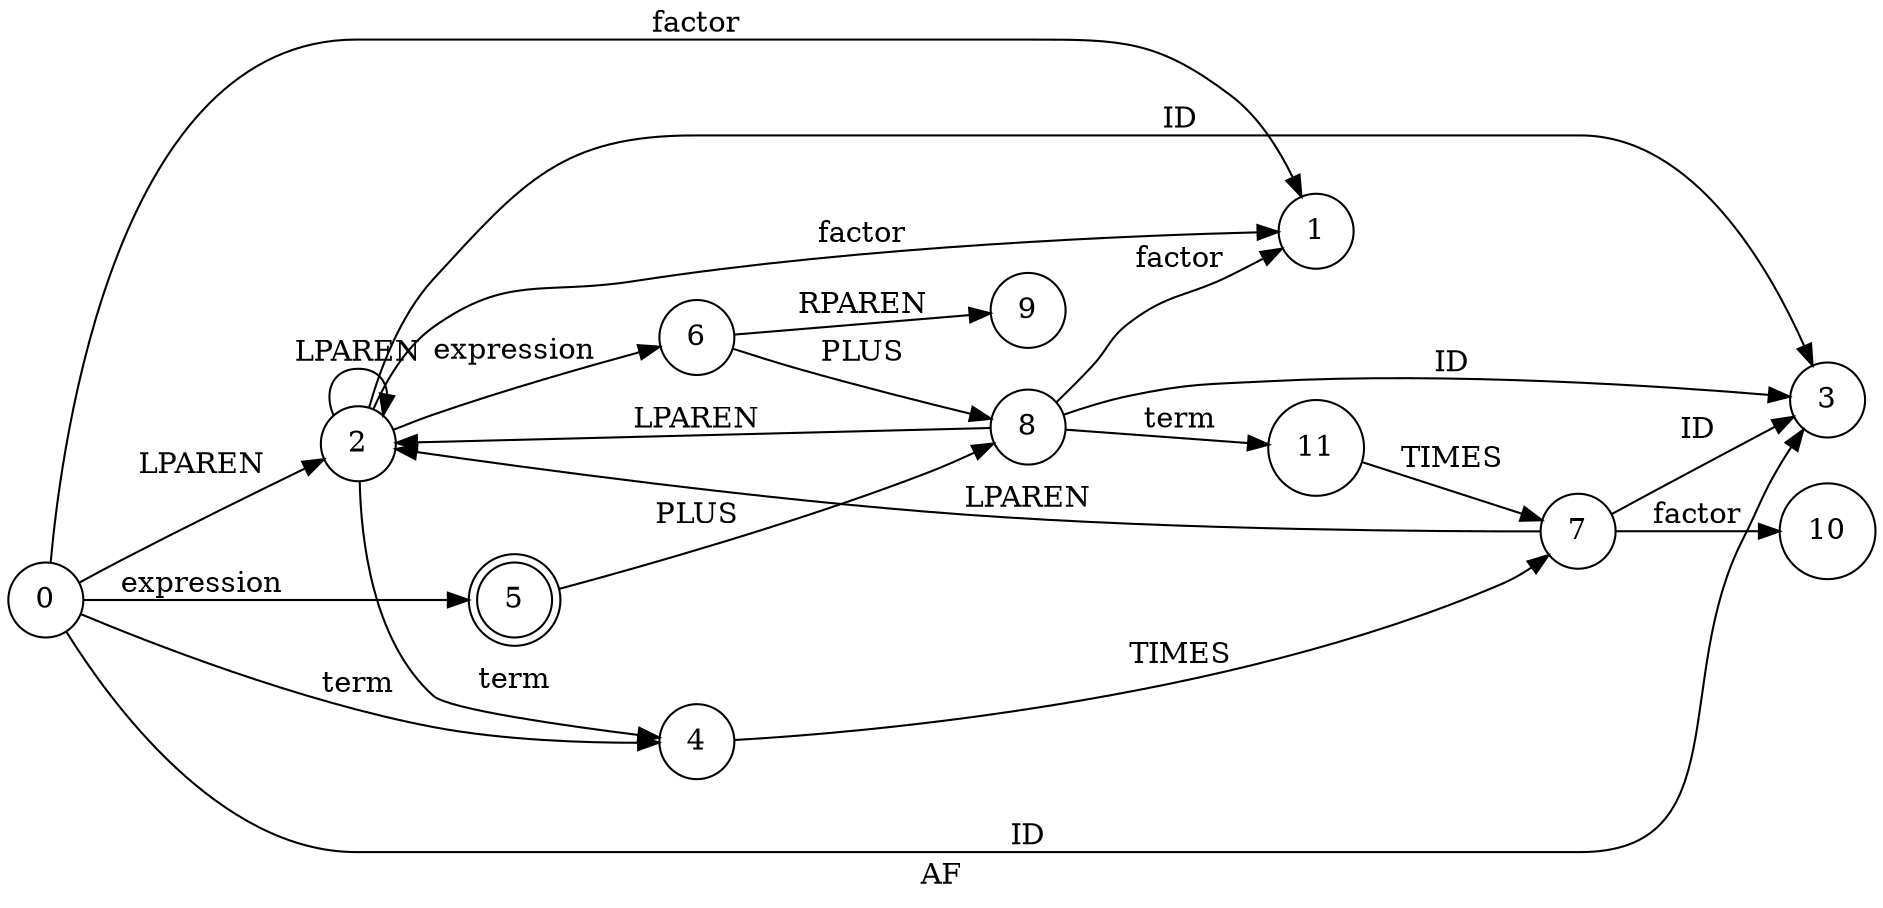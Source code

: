 // LR0
digraph {
	rankdir=LR
	label=AF
	0 [label=0 shape=circle]
	1 [label=1 shape=circle]
	0 -> 1 [label=factor]
	2 [label=2 shape=circle]
	2 -> 1 [label=factor]
	2 -> 2 [label=LPAREN]
	3 [label=3 shape=circle]
	2 -> 3 [label=ID]
	4 [label=4 shape=circle]
	7 [label=7 shape=circle]
	10 [label=10 shape=circle]
	7 -> 10 [label=factor]
	7 -> 2 [label=LPAREN]
	7 -> 3 [label=ID]
	4 -> 7 [label=TIMES]
	2 -> 4 [label=term]
	6 [label=6 shape=circle]
	9 [label=9 shape=circle]
	6 -> 9 [label=RPAREN]
	8 [label=8 shape=circle]
	8 -> 1 [label=factor]
	8 -> 2 [label=LPAREN]
	8 -> 3 [label=ID]
	11 [label=11 shape=circle]
	11 -> 7 [label=TIMES]
	8 -> 11 [label=term]
	6 -> 8 [label=PLUS]
	2 -> 6 [label=expression]
	0 -> 2 [label=LPAREN]
	0 -> 3 [label=ID]
	0 -> 4 [label=term]
	5 [label=5 shape=doublecircle]
	5 -> 8 [label=PLUS]
	0 -> 5 [label=expression]
}
